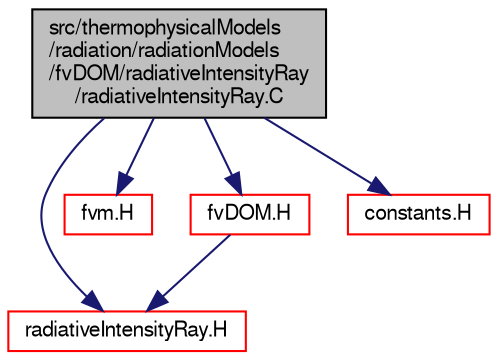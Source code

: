 digraph "src/thermophysicalModels/radiation/radiationModels/fvDOM/radiativeIntensityRay/radiativeIntensityRay.C"
{
  bgcolor="transparent";
  edge [fontname="FreeSans",fontsize="10",labelfontname="FreeSans",labelfontsize="10"];
  node [fontname="FreeSans",fontsize="10",shape=record];
  Node1 [label="src/thermophysicalModels\l/radiation/radiationModels\l/fvDOM/radiativeIntensityRay\l/radiativeIntensityRay.C",height=0.2,width=0.4,color="black", fillcolor="grey75", style="filled" fontcolor="black"];
  Node1 -> Node2 [color="midnightblue",fontsize="10",style="solid",fontname="FreeSans"];
  Node2 [label="radiativeIntensityRay.H",height=0.2,width=0.4,color="red",URL="$a09645.html"];
  Node1 -> Node3 [color="midnightblue",fontsize="10",style="solid",fontname="FreeSans"];
  Node3 [label="fvm.H",height=0.2,width=0.4,color="red",URL="$a05279.html"];
  Node1 -> Node4 [color="midnightblue",fontsize="10",style="solid",fontname="FreeSans"];
  Node4 [label="fvDOM.H",height=0.2,width=0.4,color="red",URL="$a09642.html"];
  Node4 -> Node2 [color="midnightblue",fontsize="10",style="solid",fontname="FreeSans"];
  Node1 -> Node5 [color="midnightblue",fontsize="10",style="solid",fontname="FreeSans"];
  Node5 [label="constants.H",height=0.2,width=0.4,color="red",URL="$a07695.html"];
}
